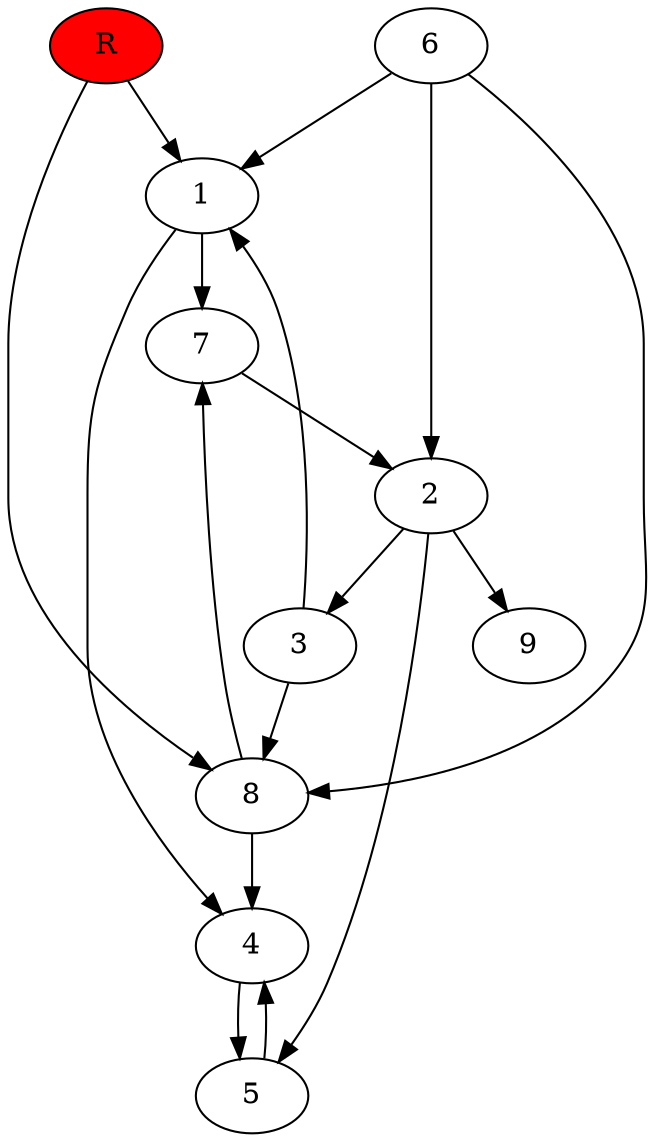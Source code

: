digraph prb55666 {
	1
	2
	3
	4
	5
	6
	7
	8
	R [fillcolor="#ff0000" style=filled]
	1 -> 4
	1 -> 7
	2 -> 3
	2 -> 5
	2 -> 9
	3 -> 1
	3 -> 8
	4 -> 5
	5 -> 4
	6 -> 1
	6 -> 2
	6 -> 8
	7 -> 2
	8 -> 4
	8 -> 7
	R -> 1
	R -> 8
}
